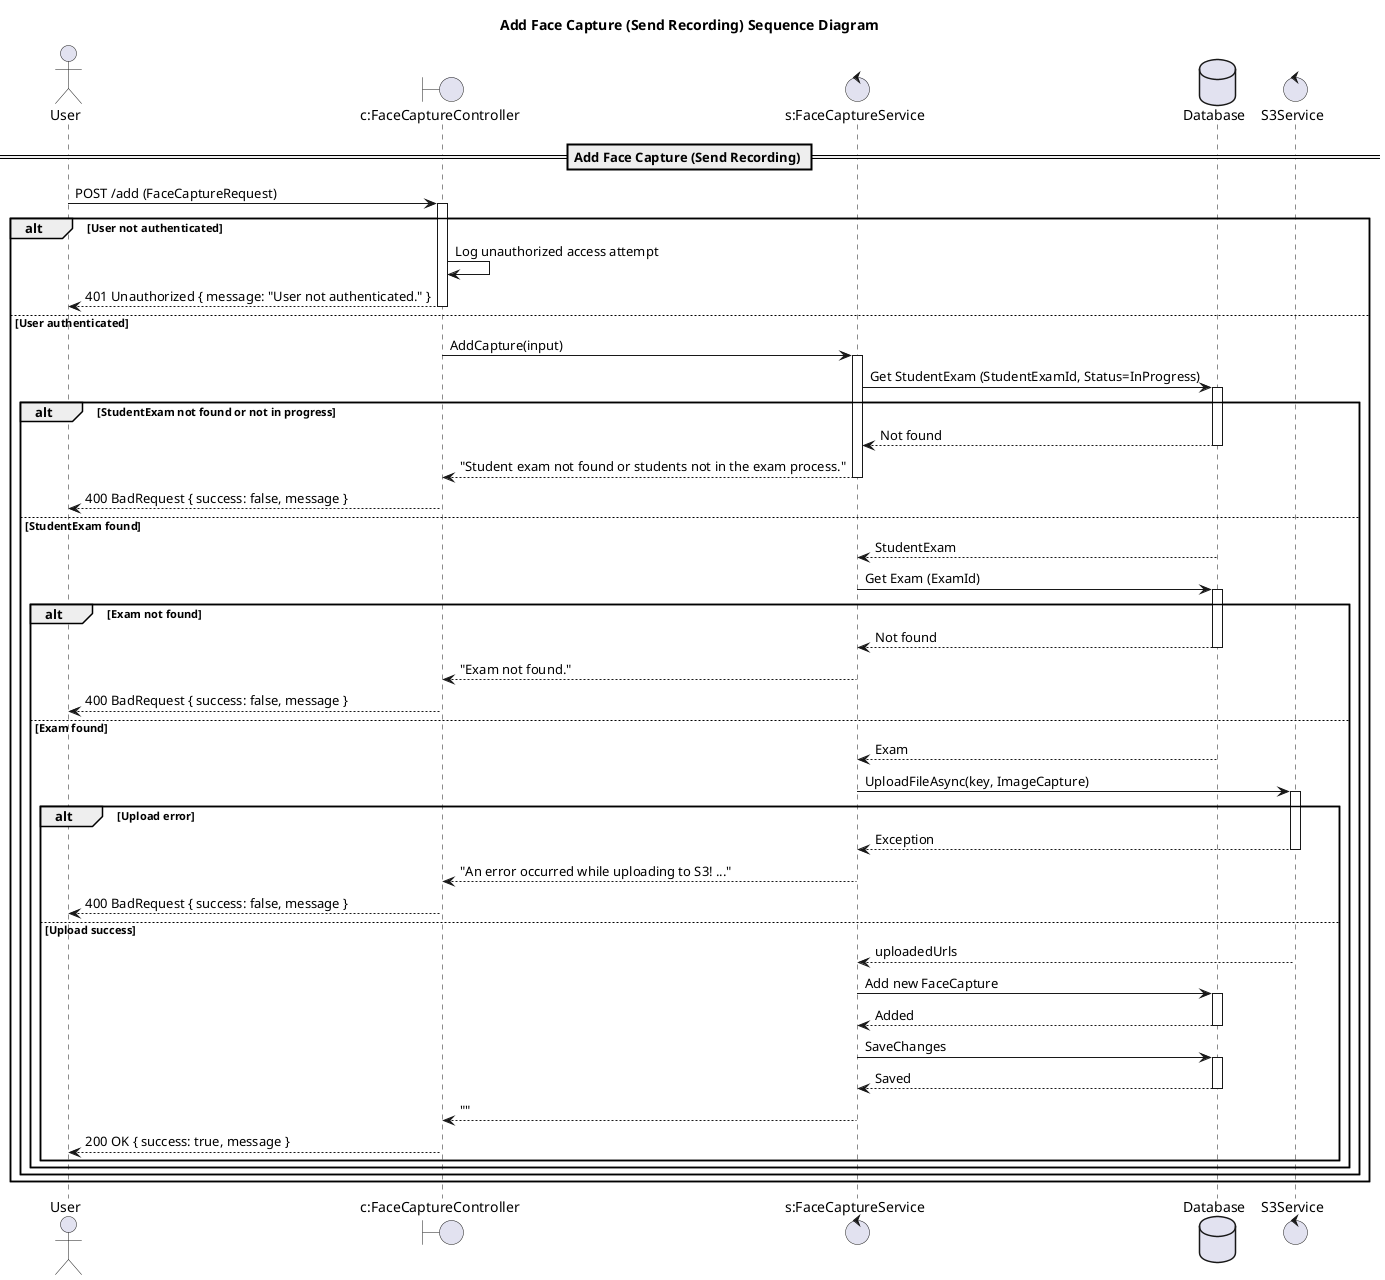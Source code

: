 @startuml

title Add Face Capture (Send Recording) Sequence Diagram

actor "User" as Client
boundary "c:FaceCaptureController" as Controller
control "s:FaceCaptureService" as Service
database "Database" as DB
control "S3Service" as S3

== Add Face Capture (Send Recording) ==

Client -> Controller: POST /add (FaceCaptureRequest)
activate Controller

alt User not authenticated
    Controller -> Controller: Log unauthorized access attempt
    Controller --> Client: 401 Unauthorized { message: "User not authenticated." }
    deactivate Controller
else User authenticated
    Controller -> Service: AddCapture(input)
    activate Service

    Service -> DB: Get StudentExam (StudentExamId, Status=InProgress)
    activate DB
    alt StudentExam not found or not in progress
        DB --> Service: Not found
        deactivate DB
        Service --> Controller: "Student exam not found or students not in the exam process."
        deactivate Service
        Controller --> Client: 400 BadRequest { success: false, message }
        deactivate Controller
    else StudentExam found
        DB --> Service: StudentExam
        deactivate DB
        Service -> DB: Get Exam (ExamId)
        activate DB
        alt Exam not found
            DB --> Service: Not found
            deactivate DB
            Service --> Controller: "Exam not found."
            deactivate Service
            Controller --> Client: 400 BadRequest { success: false, message }
            deactivate Controller
        else Exam found
            DB --> Service: Exam
            deactivate DB
            Service -> S3: UploadFileAsync(key, ImageCapture)
            activate S3
            alt Upload error
                S3 --> Service: Exception
                deactivate S3
                Service --> Controller: "An error occurred while uploading to S3! ..."
                deactivate Service
                Controller --> Client: 400 BadRequest { success: false, message }
                deactivate Controller
            else Upload success
                S3 --> Service: uploadedUrls
                deactivate S3
                Service -> DB: Add new FaceCapture
                activate DB
                DB --> Service: Added
                deactivate DB
                Service -> DB: SaveChanges
                activate DB
                DB --> Service: Saved
                deactivate DB
                Service --> Controller: ""
                deactivate Service
                Controller --> Client: 200 OK { success: true, message }
                deactivate Controller
            end alt
        end alt
    end alt
end alt

@enduml 